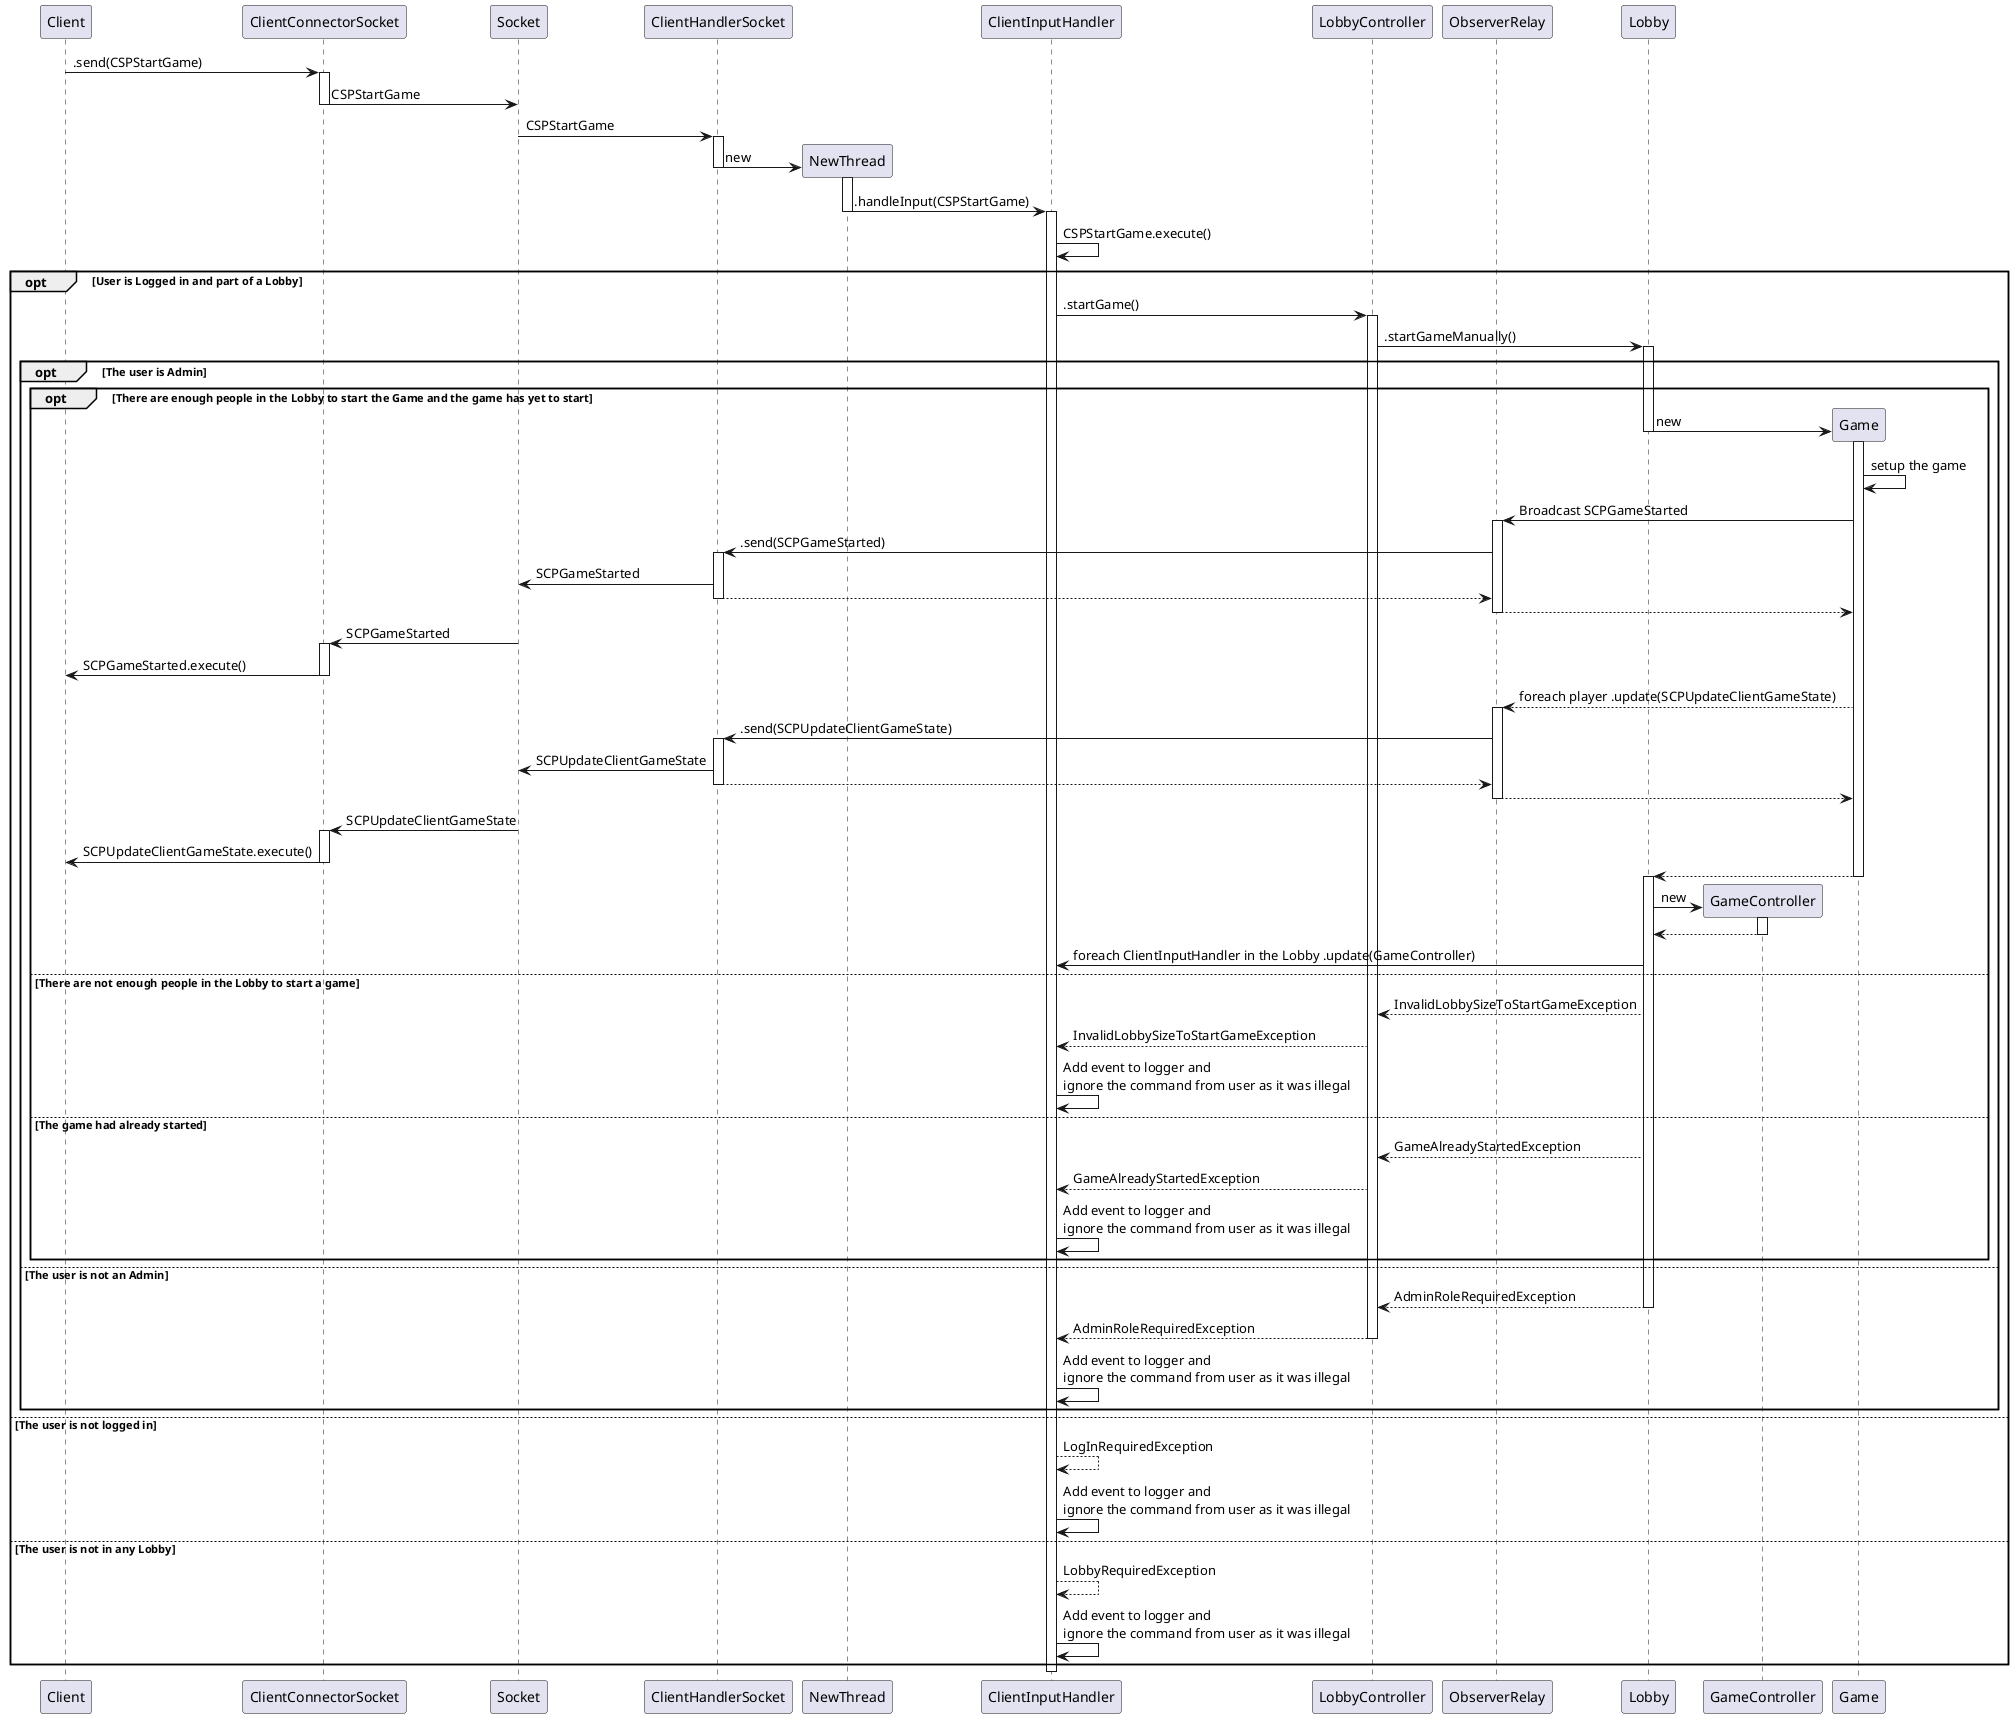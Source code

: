 @startuml

participant Client
participant ClientConnectorSocket
participant Socket
participant ClientHandlerSocket
participant NewThread
participant ClientInputHandler
participant LobbyController
participant ObserverRelay
participant Lobby
participant GameController
participant Game

Client -> ClientConnectorSocket : .send(CSPStartGame)
activate ClientConnectorSocket
ClientConnectorSocket -> Socket : CSPStartGame
deactivate ClientConnectorSocket
Socket -> ClientHandlerSocket : CSPStartGame
activate ClientHandlerSocket
create NewThread
ClientHandlerSocket -> NewThread : new
activate NewThread
deactivate ClientHandlerSocket
NewThread -> ClientInputHandler : .handleInput(CSPStartGame)
deactivate NewThread
activate ClientInputHandler
ClientInputHandler -> ClientInputHandler : CSPStartGame.execute()

    opt User is Logged in and part of a Lobby
    ClientInputHandler -> LobbyController : .startGame()
    activate LobbyController
    LobbyController -> Lobby : .startGameManually()
    activate Lobby

        opt The user is Admin

            opt There are enough people in the Lobby to start the Game and the game has yet to start
            create Game
            Lobby -> Game : new
            deactivate Lobby
            activate Game
            Game -> Game : setup the game
            Game -> ObserverRelay : Broadcast SCPGameStarted
            activate ObserverRelay
            ObserverRelay -> ClientHandlerSocket : .send(SCPGameStarted)
            activate ClientHandlerSocket
            ClientHandlerSocket -> Socket : SCPGameStarted
            ClientHandlerSocket --> ObserverRelay
            deactivate ClientHandlerSocket
            ObserverRelay --> Game
            deactivate ObserverRelay
            Socket -> ClientConnectorSocket : SCPGameStarted
            activate ClientConnectorSocket
            ClientConnectorSocket -> Client : SCPGameStarted.execute()
            deactivate ClientConnectorSocket

            Game --> ObserverRelay : foreach player .update(SCPUpdateClientGameState)
            activate ObserverRelay
            ObserverRelay -> ClientHandlerSocket : .send(SCPUpdateClientGameState)
            activate ClientHandlerSocket
            ClientHandlerSocket -> Socket : SCPUpdateClientGameState
            ClientHandlerSocket --> ObserverRelay
            deactivate ClientHandlerSocket
            ObserverRelay --> Game
            deactivate ObserverRelay
            Socket -> ClientConnectorSocket : SCPUpdateClientGameState
            activate ClientConnectorSocket
            ClientConnectorSocket -> Client : SCPUpdateClientGameState.execute()
            deactivate ClientConnectorSocket
            Game --> Lobby
            deactivate Game
            activate Lobby
            create GameController
            Lobby -> GameController : new
            activate GameController
            GameController --> Lobby
            deactivate GameController
            Lobby -> ClientInputHandler : foreach ClientInputHandler in the Lobby .update(GameController)

            else There are not enough people in the Lobby to start a game
            Lobby --> LobbyController : InvalidLobbySizeToStartGameException
            LobbyController --> ClientInputHandler : InvalidLobbySizeToStartGameException
            ClientInputHandler -> ClientInputHandler : Add event to logger and\nignore the command from user as it was illegal

            else The game had already started
            Lobby --> LobbyController : GameAlreadyStartedException
            LobbyController --> ClientInputHandler : GameAlreadyStartedException
            ClientInputHandler -> ClientInputHandler : Add event to logger and\nignore the command from user as it was illegal
            end

        else The user is not an Admin
        Lobby --> LobbyController : AdminRoleRequiredException
        deactivate Lobby
        LobbyController --> ClientInputHandler : AdminRoleRequiredException
        deactivate LobbyController
        ClientInputHandler -> ClientInputHandler : Add event to logger and\nignore the command from user as it was illegal
        end

    else The user is not logged in
    ClientInputHandler --> ClientInputHandler : LogInRequiredException
    ClientInputHandler -> ClientInputHandler : Add event to logger and\nignore the command from user as it was illegal

    else The user is not in any Lobby
    ClientInputHandler --> ClientInputHandler : LobbyRequiredException
    ClientInputHandler -> ClientInputHandler : Add event to logger and\nignore the command from user as it was illegal
    end
    deactivate ClientInputHandler

@enduml
